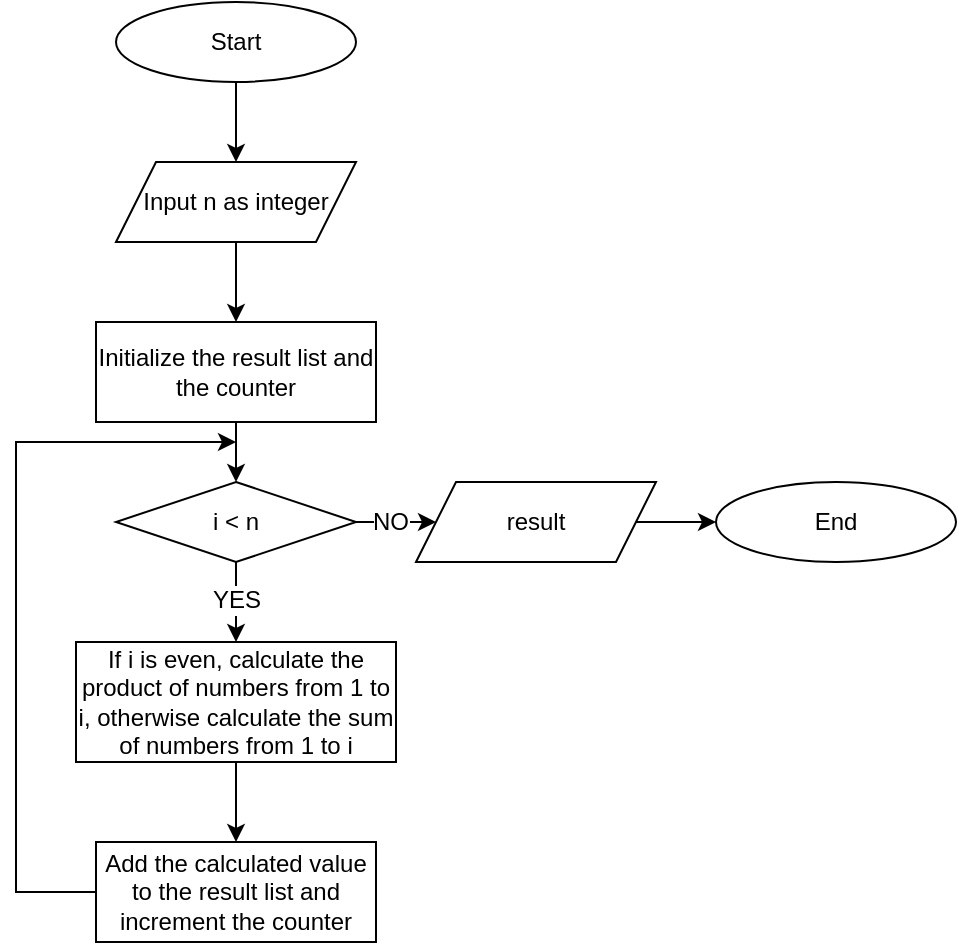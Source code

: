 <mxfile version="24.8.6">
  <diagram name="Page-1" id="gcOh2L13ghurHqlArtQZ">
    <mxGraphModel dx="1395" dy="689" grid="1" gridSize="10" guides="1" tooltips="1" connect="1" arrows="1" fold="1" page="1" pageScale="1" pageWidth="827" pageHeight="1169" background="#ffffff" math="0" shadow="0">
      <root>
        <mxCell id="0" />
        <mxCell id="1" parent="0" />
        <mxCell id="6OEK3HkwsZAHeZwyoHTl-1" value="Start" style="ellipse;whiteSpace=wrap;html=1;" parent="1" vertex="1">
          <mxGeometry x="360" y="80" width="120" height="40" as="geometry" />
        </mxCell>
        <mxCell id="6OEK3HkwsZAHeZwyoHTl-2" value="Input n as integer" style="shape=parallelogram;perimeter=parallelogramPerimeter;whiteSpace=wrap;html=1;fixedSize=1;size=20;" parent="1" vertex="1">
          <mxGeometry x="360" y="160" width="120" height="40" as="geometry" />
        </mxCell>
        <mxCell id="6OEK3HkwsZAHeZwyoHTl-5" value="" style="endArrow=classic;html=1;rounded=0;exitX=0.5;exitY=1;exitDx=0;exitDy=0;" parent="1" source="6OEK3HkwsZAHeZwyoHTl-1" target="6OEK3HkwsZAHeZwyoHTl-2" edge="1">
          <mxGeometry width="50" height="50" relative="1" as="geometry">
            <mxPoint x="340" y="360" as="sourcePoint" />
            <mxPoint x="390" y="310" as="targetPoint" />
          </mxGeometry>
        </mxCell>
        <mxCell id="6OEK3HkwsZAHeZwyoHTl-6" value="" style="endArrow=classic;html=1;rounded=0;exitX=0.5;exitY=1;exitDx=0;exitDy=0;entryX=0.5;entryY=0;entryDx=0;entryDy=0;" parent="1" source="6OEK3HkwsZAHeZwyoHTl-2" target="6OEK3HkwsZAHeZwyoHTl-57" edge="1">
          <mxGeometry width="50" height="50" relative="1" as="geometry">
            <mxPoint x="430" y="130" as="sourcePoint" />
            <mxPoint x="420" y="240" as="targetPoint" />
          </mxGeometry>
        </mxCell>
        <mxCell id="6OEK3HkwsZAHeZwyoHTl-7" value="i &amp;lt; n" style="rhombus;whiteSpace=wrap;html=1;" parent="1" vertex="1">
          <mxGeometry x="360" y="320" width="120" height="40" as="geometry" />
        </mxCell>
        <mxCell id="6OEK3HkwsZAHeZwyoHTl-9" value="result" style="shape=parallelogram;perimeter=parallelogramPerimeter;whiteSpace=wrap;html=1;fixedSize=1;size=20;" parent="1" vertex="1">
          <mxGeometry x="510" y="320" width="120" height="40" as="geometry" />
        </mxCell>
        <mxCell id="6OEK3HkwsZAHeZwyoHTl-10" value="" style="endArrow=classic;html=1;rounded=0;entryX=0;entryY=0.5;entryDx=0;entryDy=0;exitX=1;exitY=0.5;exitDx=0;exitDy=0;startSize=6;strokeColor=default;" parent="1" source="6OEK3HkwsZAHeZwyoHTl-7" target="6OEK3HkwsZAHeZwyoHTl-9" edge="1">
          <mxGeometry width="50" height="50" relative="1" as="geometry">
            <mxPoint x="430" y="290" as="sourcePoint" />
            <mxPoint x="430" y="330" as="targetPoint" />
          </mxGeometry>
        </mxCell>
        <mxCell id="6OEK3HkwsZAHeZwyoHTl-13" value="&lt;font style=&quot;font-size: 12px;&quot;&gt;NO&lt;/font&gt;" style="edgeLabel;html=1;align=center;verticalAlign=middle;resizable=0;points=[];" parent="6OEK3HkwsZAHeZwyoHTl-10" vertex="1" connectable="0">
          <mxGeometry x="0.047" y="-2" relative="1" as="geometry">
            <mxPoint x="-4" y="-2" as="offset" />
          </mxGeometry>
        </mxCell>
        <mxCell id="6OEK3HkwsZAHeZwyoHTl-11" value="End" style="ellipse;whiteSpace=wrap;html=1;" parent="1" vertex="1">
          <mxGeometry x="660" y="320" width="120" height="40" as="geometry" />
        </mxCell>
        <mxCell id="6OEK3HkwsZAHeZwyoHTl-12" value="" style="endArrow=classic;html=1;rounded=0;entryX=0;entryY=0.5;entryDx=0;entryDy=0;exitX=1;exitY=0.5;exitDx=0;exitDy=0;" parent="1" source="6OEK3HkwsZAHeZwyoHTl-9" target="6OEK3HkwsZAHeZwyoHTl-11" edge="1">
          <mxGeometry width="50" height="50" relative="1" as="geometry">
            <mxPoint x="430" y="290" as="sourcePoint" />
            <mxPoint x="430" y="330" as="targetPoint" />
          </mxGeometry>
        </mxCell>
        <mxCell id="6OEK3HkwsZAHeZwyoHTl-14" value="" style="endArrow=classic;html=1;rounded=0;exitX=0.5;exitY=1;exitDx=0;exitDy=0;startSize=6;strokeColor=default;entryX=0.5;entryY=0;entryDx=0;entryDy=0;" parent="1" source="6OEK3HkwsZAHeZwyoHTl-7" edge="1">
          <mxGeometry width="50" height="50" relative="1" as="geometry">
            <mxPoint x="490" y="350" as="sourcePoint" />
            <mxPoint x="420" y="400" as="targetPoint" />
          </mxGeometry>
        </mxCell>
        <mxCell id="6OEK3HkwsZAHeZwyoHTl-15" value="&lt;font style=&quot;font-size: 12px;&quot;&gt;YES&lt;/font&gt;" style="edgeLabel;html=1;align=center;verticalAlign=middle;resizable=0;points=[];" parent="6OEK3HkwsZAHeZwyoHTl-14" vertex="1" connectable="0">
          <mxGeometry x="0.047" y="-2" relative="1" as="geometry">
            <mxPoint x="2" y="-2" as="offset" />
          </mxGeometry>
        </mxCell>
        <mxCell id="6OEK3HkwsZAHeZwyoHTl-20" value="&lt;span style=&quot;text-align: start;&quot;&gt;&lt;font style=&quot;font-size: 12px;&quot;&gt;If i is even, calculate the product of numbers from 1 to i, otherwise calculate the sum of numbers from 1 to i&lt;/font&gt;&lt;/span&gt;" style="rounded=0;whiteSpace=wrap;html=1;" parent="1" vertex="1">
          <mxGeometry x="340" y="400" width="160" height="60" as="geometry" />
        </mxCell>
        <mxCell id="6OEK3HkwsZAHeZwyoHTl-57" value="&lt;span style=&quot;text-align: start;&quot;&gt;Initialize the result list and the counter&lt;/span&gt;" style="rounded=0;whiteSpace=wrap;html=1;" parent="1" vertex="1">
          <mxGeometry x="350" y="240" width="140" height="50" as="geometry" />
        </mxCell>
        <mxCell id="6OEK3HkwsZAHeZwyoHTl-59" value="" style="endArrow=classic;html=1;rounded=0;exitX=0.5;exitY=1;exitDx=0;exitDy=0;entryX=0.5;entryY=0;entryDx=0;entryDy=0;" parent="1" source="6OEK3HkwsZAHeZwyoHTl-57" target="6OEK3HkwsZAHeZwyoHTl-7" edge="1">
          <mxGeometry width="50" height="50" relative="1" as="geometry">
            <mxPoint x="430" y="210" as="sourcePoint" />
            <mxPoint x="430" y="250" as="targetPoint" />
          </mxGeometry>
        </mxCell>
        <mxCell id="6OEK3HkwsZAHeZwyoHTl-61" value="&lt;span style=&quot;text-align: start;&quot;&gt;Add the calculated value to the result list and increment the counter&lt;/span&gt;" style="rounded=0;whiteSpace=wrap;html=1;" parent="1" vertex="1">
          <mxGeometry x="350" y="500" width="140" height="50" as="geometry" />
        </mxCell>
        <mxCell id="6OEK3HkwsZAHeZwyoHTl-62" value="" style="endArrow=classic;html=1;rounded=0;entryX=0.5;entryY=0;entryDx=0;entryDy=0;" parent="1" target="6OEK3HkwsZAHeZwyoHTl-61" edge="1">
          <mxGeometry width="50" height="50" relative="1" as="geometry">
            <mxPoint x="420" y="460" as="sourcePoint" />
            <mxPoint x="430" y="330" as="targetPoint" />
          </mxGeometry>
        </mxCell>
        <mxCell id="6OEK3HkwsZAHeZwyoHTl-63" value="" style="endArrow=classic;html=1;rounded=0;exitX=0;exitY=0.5;exitDx=0;exitDy=0;" parent="1" source="6OEK3HkwsZAHeZwyoHTl-61" edge="1">
          <mxGeometry width="50" height="50" relative="1" as="geometry">
            <mxPoint x="430" y="470" as="sourcePoint" />
            <mxPoint x="420" y="300" as="targetPoint" />
            <Array as="points">
              <mxPoint x="310" y="525" />
              <mxPoint x="310" y="300" />
            </Array>
          </mxGeometry>
        </mxCell>
      </root>
    </mxGraphModel>
  </diagram>
</mxfile>
